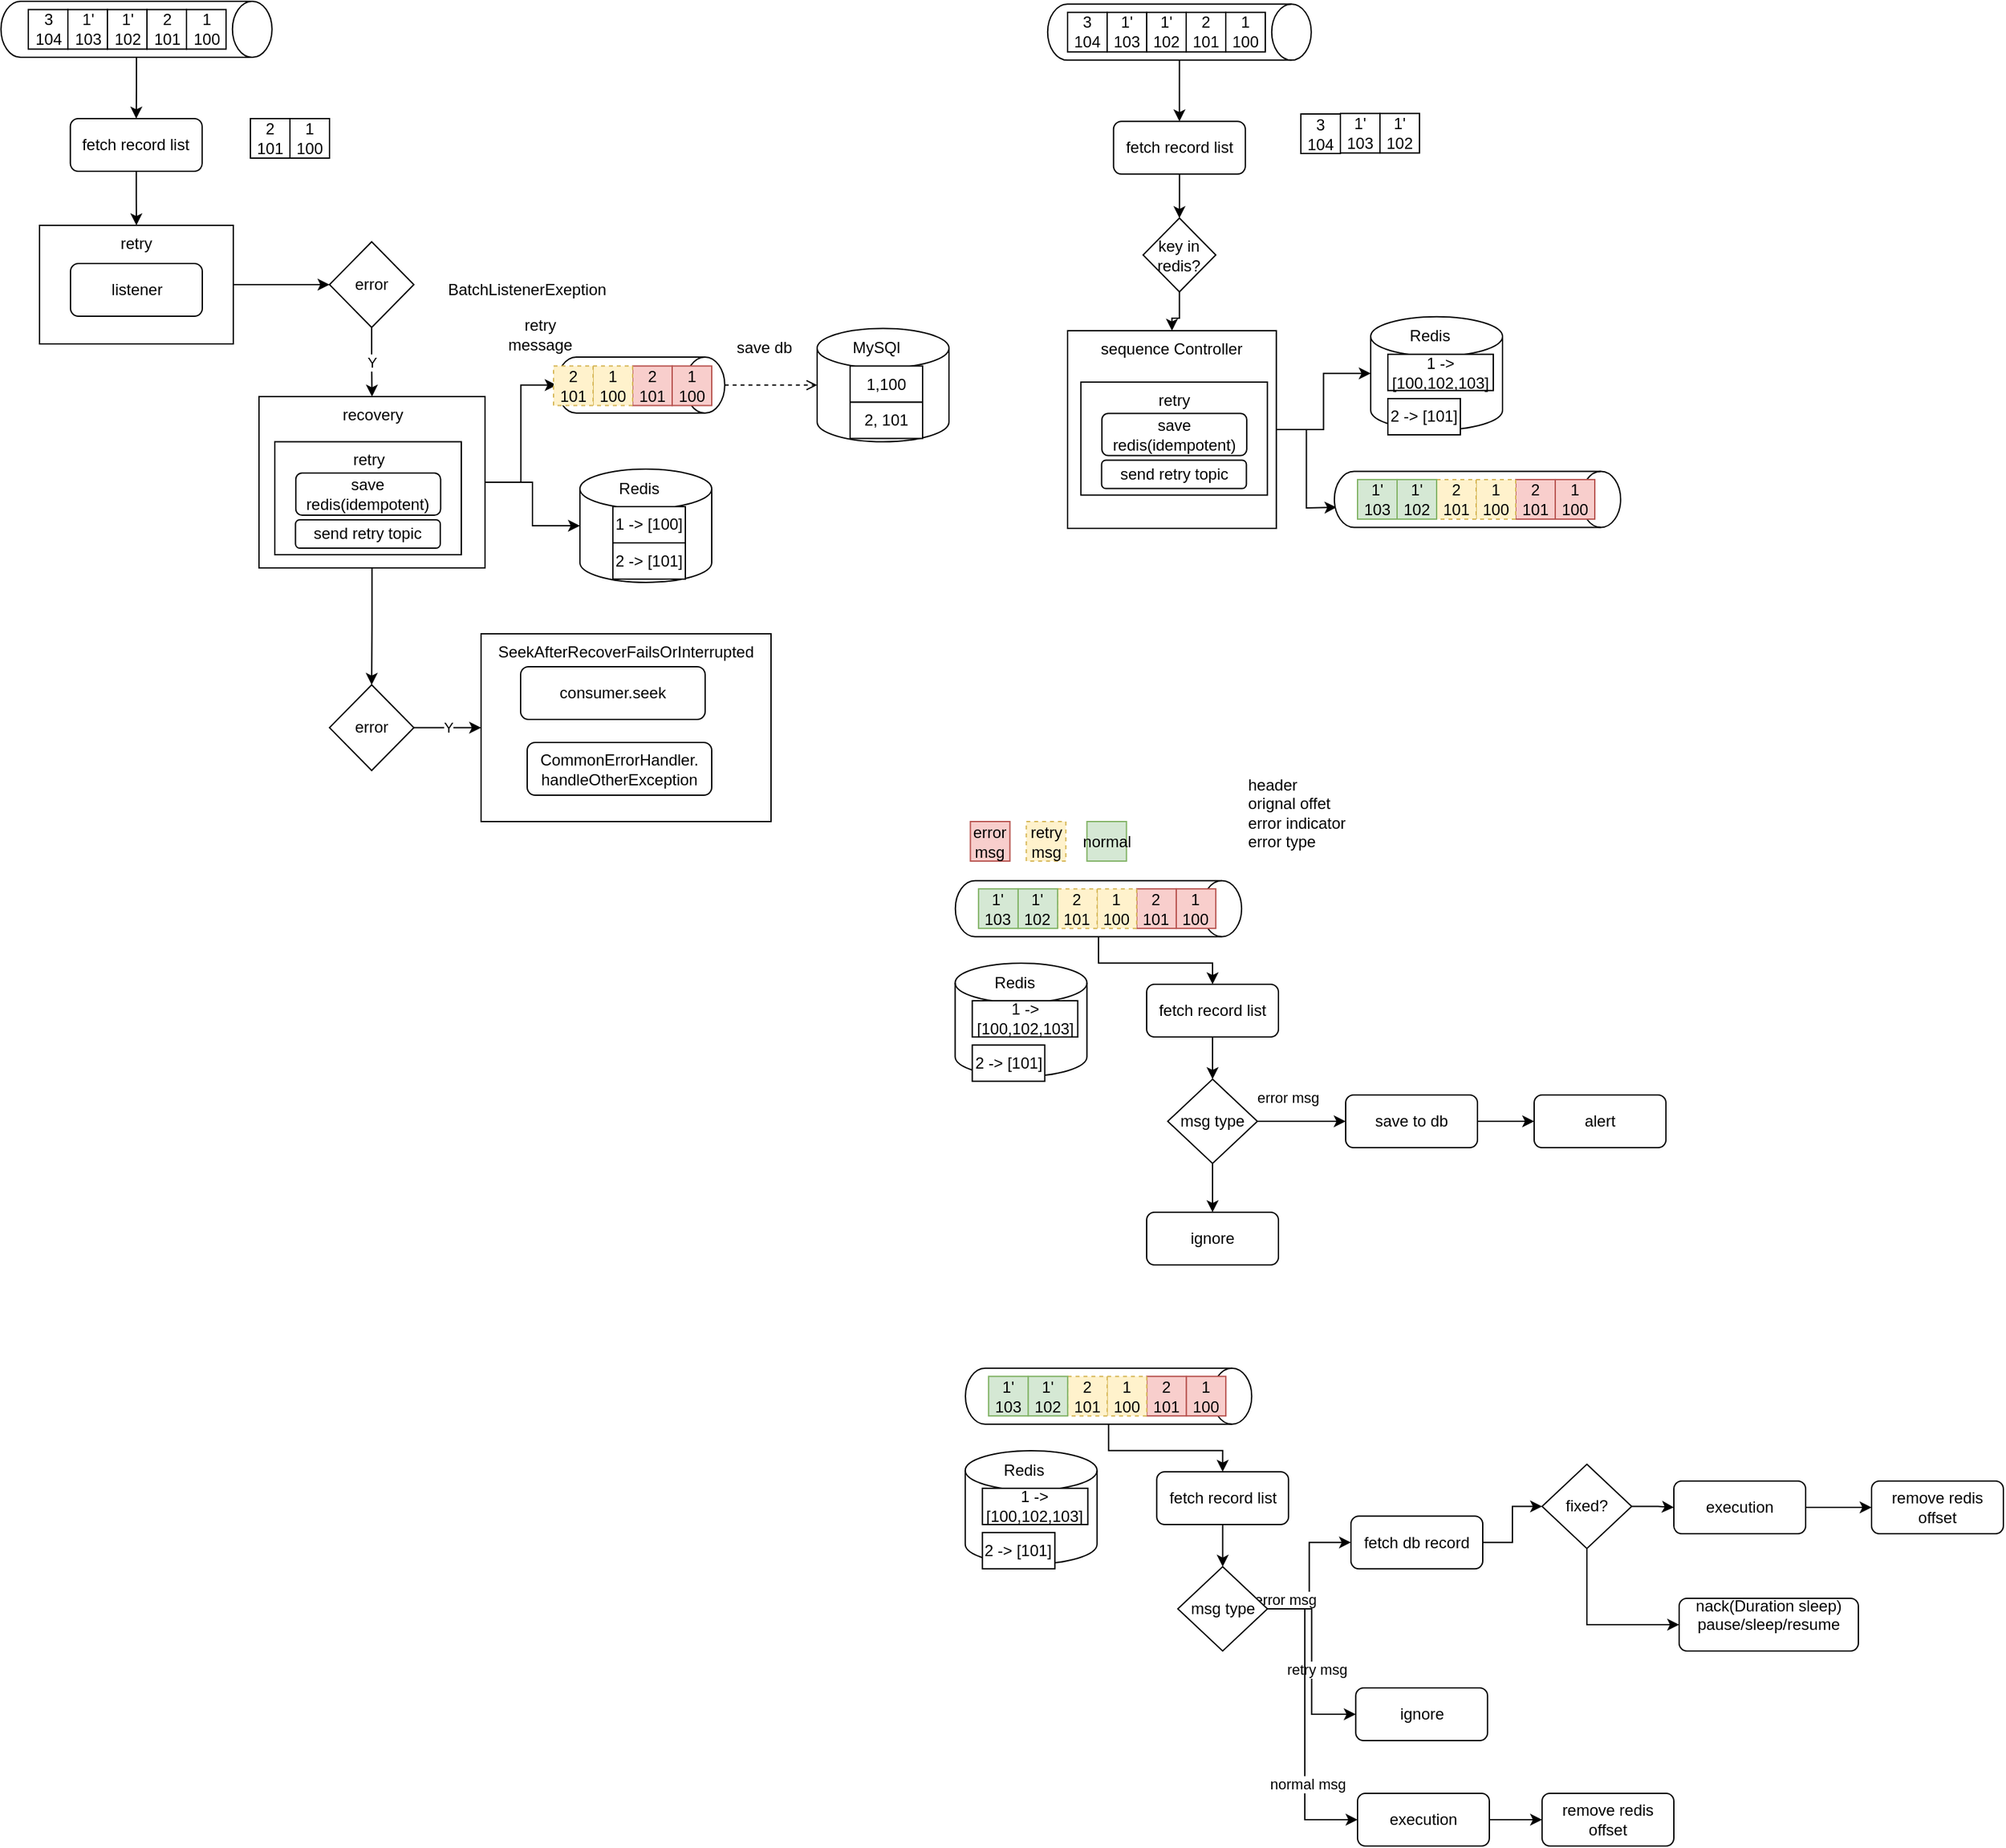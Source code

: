 <mxfile version="26.1.1">
  <diagram name="第 1 页" id="O6liCrvr6T_qjz66huat">
    <mxGraphModel dx="1817" dy="739" grid="1" gridSize="10" guides="1" tooltips="1" connect="1" arrows="1" fold="1" page="1" pageScale="1" pageWidth="827" pageHeight="1169" math="0" shadow="0">
      <root>
        <mxCell id="0" />
        <mxCell id="1" parent="0" />
        <mxCell id="ls6p_8hV20rsziK436bs-142" style="edgeStyle=orthogonalEdgeStyle;rounded=0;orthogonalLoop=1;jettySize=auto;html=1;entryX=0.5;entryY=0;entryDx=0;entryDy=0;" edge="1" parent="1" source="ls6p_8hV20rsziK436bs-121" target="ls6p_8hV20rsziK436bs-141">
          <mxGeometry relative="1" as="geometry" />
        </mxCell>
        <mxCell id="ls6p_8hV20rsziK436bs-121" value="" style="shape=cylinder3;whiteSpace=wrap;html=1;boundedLbl=1;backgroundOutline=1;size=15;rotation=90;" vertex="1" parent="1">
          <mxGeometry x="742.2" y="790" width="42.5" height="217.19" as="geometry" />
        </mxCell>
        <mxCell id="ls6p_8hV20rsziK436bs-19" style="edgeStyle=orthogonalEdgeStyle;rounded=0;orthogonalLoop=1;jettySize=auto;html=1;entryX=0.5;entryY=0;entryDx=0;entryDy=0;" edge="1" parent="1" source="ls6p_8hV20rsziK436bs-1" target="ls6p_8hV20rsziK436bs-18">
          <mxGeometry relative="1" as="geometry" />
        </mxCell>
        <mxCell id="ls6p_8hV20rsziK436bs-1" value="" style="shape=cylinder3;whiteSpace=wrap;html=1;boundedLbl=1;backgroundOutline=1;size=15;rotation=90;" vertex="1" parent="1">
          <mxGeometry x="12.31" y="128.44" width="42.5" height="205.62" as="geometry" />
        </mxCell>
        <mxCell id="ls6p_8hV20rsziK436bs-2" value="1&lt;div&gt;100&lt;/div&gt;" style="rounded=0;whiteSpace=wrap;html=1;" vertex="1" parent="1">
          <mxGeometry x="71.5" y="216.26" width="30" height="30" as="geometry" />
        </mxCell>
        <mxCell id="ls6p_8hV20rsziK436bs-3" value="2&lt;br&gt;&lt;div&gt;101&lt;/div&gt;" style="rounded=0;whiteSpace=wrap;html=1;" vertex="1" parent="1">
          <mxGeometry x="41.5" y="216.26" width="30" height="30" as="geometry" />
        </mxCell>
        <mxCell id="ls6p_8hV20rsziK436bs-4" value="1&#39;&lt;br&gt;&lt;div&gt;102&lt;/div&gt;" style="rounded=0;whiteSpace=wrap;html=1;" vertex="1" parent="1">
          <mxGeometry x="11.5" y="216.26" width="30" height="30" as="geometry" />
        </mxCell>
        <mxCell id="ls6p_8hV20rsziK436bs-5" value="1&#39;&lt;br&gt;&lt;div&gt;103&lt;/div&gt;" style="rounded=0;whiteSpace=wrap;html=1;" vertex="1" parent="1">
          <mxGeometry x="-18.5" y="216.26" width="30" height="30" as="geometry" />
        </mxCell>
        <mxCell id="ls6p_8hV20rsziK436bs-6" value="1&lt;div&gt;100&lt;/div&gt;" style="rounded=0;whiteSpace=wrap;html=1;" vertex="1" parent="1">
          <mxGeometry x="150" y="299" width="30" height="30" as="geometry" />
        </mxCell>
        <mxCell id="ls6p_8hV20rsziK436bs-7" value="2&lt;br&gt;&lt;div&gt;101&lt;/div&gt;" style="rounded=0;whiteSpace=wrap;html=1;" vertex="1" parent="1">
          <mxGeometry x="120" y="299" width="30" height="30" as="geometry" />
        </mxCell>
        <mxCell id="ls6p_8hV20rsziK436bs-25" style="edgeStyle=orthogonalEdgeStyle;rounded=0;orthogonalLoop=1;jettySize=auto;html=1;entryX=0.5;entryY=0;entryDx=0;entryDy=0;" edge="1" parent="1" source="ls6p_8hV20rsziK436bs-18" target="ls6p_8hV20rsziK436bs-22">
          <mxGeometry relative="1" as="geometry" />
        </mxCell>
        <mxCell id="ls6p_8hV20rsziK436bs-18" value="fetch record list" style="rounded=1;whiteSpace=wrap;html=1;" vertex="1" parent="1">
          <mxGeometry x="-16.63" y="299" width="100" height="40" as="geometry" />
        </mxCell>
        <mxCell id="ls6p_8hV20rsziK436bs-29" style="edgeStyle=orthogonalEdgeStyle;rounded=0;orthogonalLoop=1;jettySize=auto;html=1;entryX=0;entryY=0.5;entryDx=0;entryDy=0;" edge="1" parent="1" source="ls6p_8hV20rsziK436bs-22" target="ls6p_8hV20rsziK436bs-28">
          <mxGeometry relative="1" as="geometry" />
        </mxCell>
        <mxCell id="ls6p_8hV20rsziK436bs-22" value="retry" style="rounded=0;whiteSpace=wrap;html=1;verticalAlign=top;" vertex="1" parent="1">
          <mxGeometry x="-40" y="380" width="147" height="90" as="geometry" />
        </mxCell>
        <mxCell id="ls6p_8hV20rsziK436bs-23" value="listener" style="rounded=1;whiteSpace=wrap;html=1;" vertex="1" parent="1">
          <mxGeometry x="-16.5" y="409" width="100" height="40" as="geometry" />
        </mxCell>
        <mxCell id="ls6p_8hV20rsziK436bs-116" style="edgeStyle=orthogonalEdgeStyle;rounded=0;orthogonalLoop=1;jettySize=auto;html=1;entryX=0.5;entryY=0;entryDx=0;entryDy=0;" edge="1" parent="1" source="ls6p_8hV20rsziK436bs-26" target="ls6p_8hV20rsziK436bs-35">
          <mxGeometry relative="1" as="geometry" />
        </mxCell>
        <mxCell id="ls6p_8hV20rsziK436bs-26" value="recovery" style="rounded=0;whiteSpace=wrap;html=1;verticalAlign=top;" vertex="1" parent="1">
          <mxGeometry x="126.5" y="510" width="171.5" height="130" as="geometry" />
        </mxCell>
        <mxCell id="ls6p_8hV20rsziK436bs-31" value="Y" style="edgeStyle=orthogonalEdgeStyle;rounded=0;orthogonalLoop=1;jettySize=auto;html=1;entryX=0.5;entryY=0;entryDx=0;entryDy=0;" edge="1" parent="1" source="ls6p_8hV20rsziK436bs-28" target="ls6p_8hV20rsziK436bs-26">
          <mxGeometry relative="1" as="geometry" />
        </mxCell>
        <mxCell id="ls6p_8hV20rsziK436bs-28" value="error" style="rhombus;whiteSpace=wrap;html=1;" vertex="1" parent="1">
          <mxGeometry x="180" y="392.5" width="64" height="65" as="geometry" />
        </mxCell>
        <mxCell id="ls6p_8hV20rsziK436bs-30" value="BatchListenerExeption" style="text;html=1;align=center;verticalAlign=middle;whiteSpace=wrap;rounded=0;" vertex="1" parent="1">
          <mxGeometry x="300" y="414" width="60" height="30" as="geometry" />
        </mxCell>
        <mxCell id="ls6p_8hV20rsziK436bs-39" value="Y" style="edgeStyle=orthogonalEdgeStyle;rounded=0;orthogonalLoop=1;jettySize=auto;html=1;entryX=0;entryY=0.5;entryDx=0;entryDy=0;" edge="1" parent="1" source="ls6p_8hV20rsziK436bs-35" target="ls6p_8hV20rsziK436bs-37">
          <mxGeometry relative="1" as="geometry" />
        </mxCell>
        <mxCell id="ls6p_8hV20rsziK436bs-35" value="error" style="rhombus;whiteSpace=wrap;html=1;" vertex="1" parent="1">
          <mxGeometry x="180" y="728.75" width="64" height="65" as="geometry" />
        </mxCell>
        <mxCell id="ls6p_8hV20rsziK436bs-37" value="SeekAfterRecoverFailsOrInterrupted" style="rounded=0;whiteSpace=wrap;html=1;verticalAlign=top;" vertex="1" parent="1">
          <mxGeometry x="295" y="690" width="220" height="142.5" as="geometry" />
        </mxCell>
        <mxCell id="ls6p_8hV20rsziK436bs-38" value="CommonErrorHandler.&lt;div&gt;handleOtherException&lt;/div&gt;" style="rounded=1;whiteSpace=wrap;html=1;" vertex="1" parent="1">
          <mxGeometry x="330" y="772.5" width="140" height="40" as="geometry" />
        </mxCell>
        <mxCell id="ls6p_8hV20rsziK436bs-40" value="consumer.seek" style="rounded=1;whiteSpace=wrap;html=1;" vertex="1" parent="1">
          <mxGeometry x="325" y="715" width="140" height="40" as="geometry" />
        </mxCell>
        <mxCell id="ls6p_8hV20rsziK436bs-48" value="" style="shape=cylinder3;whiteSpace=wrap;html=1;boundedLbl=1;backgroundOutline=1;size=15;" vertex="1" parent="1">
          <mxGeometry x="370" y="565" width="100" height="86" as="geometry" />
        </mxCell>
        <mxCell id="ls6p_8hV20rsziK436bs-51" value="Redis" style="text;html=1;align=center;verticalAlign=middle;whiteSpace=wrap;rounded=0;" vertex="1" parent="1">
          <mxGeometry x="380" y="565" width="70" height="30" as="geometry" />
        </mxCell>
        <mxCell id="ls6p_8hV20rsziK436bs-52" value="1 -&amp;gt; [100]" style="rounded=0;whiteSpace=wrap;html=1;" vertex="1" parent="1">
          <mxGeometry x="395" y="593.5" width="55" height="27.5" as="geometry" />
        </mxCell>
        <mxCell id="ls6p_8hV20rsziK436bs-54" style="edgeStyle=orthogonalEdgeStyle;rounded=0;orthogonalLoop=1;jettySize=auto;html=1;entryX=0;entryY=0.5;entryDx=0;entryDy=0;entryPerimeter=0;exitX=1;exitY=0.5;exitDx=0;exitDy=0;" edge="1" parent="1" source="ls6p_8hV20rsziK436bs-26" target="ls6p_8hV20rsziK436bs-48">
          <mxGeometry relative="1" as="geometry" />
        </mxCell>
        <mxCell id="ls6p_8hV20rsziK436bs-55" value="2 -&amp;gt; [101]" style="rounded=0;whiteSpace=wrap;html=1;" vertex="1" parent="1">
          <mxGeometry x="395" y="621" width="55" height="27.5" as="geometry" />
        </mxCell>
        <mxCell id="ls6p_8hV20rsziK436bs-59" style="edgeStyle=orthogonalEdgeStyle;rounded=0;orthogonalLoop=1;jettySize=auto;html=1;entryX=0.5;entryY=0;entryDx=0;entryDy=0;" edge="1" parent="1" source="ls6p_8hV20rsziK436bs-60" target="ls6p_8hV20rsziK436bs-67">
          <mxGeometry relative="1" as="geometry" />
        </mxCell>
        <mxCell id="ls6p_8hV20rsziK436bs-60" value="" style="shape=cylinder3;whiteSpace=wrap;html=1;boundedLbl=1;backgroundOutline=1;size=15;rotation=90;" vertex="1" parent="1">
          <mxGeometry x="803.63" y="133.38" width="42.5" height="200" as="geometry" />
        </mxCell>
        <mxCell id="ls6p_8hV20rsziK436bs-61" value="1&lt;div&gt;100&lt;/div&gt;" style="rounded=0;whiteSpace=wrap;html=1;" vertex="1" parent="1">
          <mxGeometry x="860" y="218.38" width="30" height="30" as="geometry" />
        </mxCell>
        <mxCell id="ls6p_8hV20rsziK436bs-62" value="2&lt;br&gt;&lt;div&gt;101&lt;/div&gt;" style="rounded=0;whiteSpace=wrap;html=1;" vertex="1" parent="1">
          <mxGeometry x="830" y="218.38" width="30" height="30" as="geometry" />
        </mxCell>
        <mxCell id="ls6p_8hV20rsziK436bs-63" value="1&#39;&lt;br&gt;&lt;div&gt;102&lt;/div&gt;" style="rounded=0;whiteSpace=wrap;html=1;" vertex="1" parent="1">
          <mxGeometry x="800" y="218.38" width="30" height="30" as="geometry" />
        </mxCell>
        <mxCell id="ls6p_8hV20rsziK436bs-64" value="1&#39;&lt;br&gt;&lt;div&gt;103&lt;/div&gt;" style="rounded=0;whiteSpace=wrap;html=1;" vertex="1" parent="1">
          <mxGeometry x="770" y="218.38" width="30" height="30" as="geometry" />
        </mxCell>
        <mxCell id="ls6p_8hV20rsziK436bs-65" value="1&#39;&lt;div&gt;102&lt;/div&gt;" style="rounded=0;whiteSpace=wrap;html=1;" vertex="1" parent="1">
          <mxGeometry x="977" y="295.12" width="30" height="30" as="geometry" />
        </mxCell>
        <mxCell id="ls6p_8hV20rsziK436bs-66" value="1&#39;&lt;br&gt;&lt;div&gt;103&lt;/div&gt;" style="rounded=0;whiteSpace=wrap;html=1;" vertex="1" parent="1">
          <mxGeometry x="947" y="295.12" width="30" height="30" as="geometry" />
        </mxCell>
        <mxCell id="ls6p_8hV20rsziK436bs-93" value="" style="edgeStyle=orthogonalEdgeStyle;rounded=0;orthogonalLoop=1;jettySize=auto;html=1;" edge="1" parent="1" source="ls6p_8hV20rsziK436bs-67" target="ls6p_8hV20rsziK436bs-92">
          <mxGeometry relative="1" as="geometry" />
        </mxCell>
        <mxCell id="ls6p_8hV20rsziK436bs-67" value="fetch record list" style="rounded=1;whiteSpace=wrap;html=1;" vertex="1" parent="1">
          <mxGeometry x="774.87" y="301.12" width="100" height="40" as="geometry" />
        </mxCell>
        <mxCell id="ls6p_8hV20rsziK436bs-68" value="3&lt;br&gt;&lt;div&gt;104&lt;/div&gt;" style="rounded=0;whiteSpace=wrap;html=1;" vertex="1" parent="1">
          <mxGeometry x="-48.5" y="216.26" width="30" height="30" as="geometry" />
        </mxCell>
        <mxCell id="ls6p_8hV20rsziK436bs-69" value="3&lt;br&gt;&lt;div&gt;104&lt;/div&gt;" style="rounded=0;whiteSpace=wrap;html=1;" vertex="1" parent="1">
          <mxGeometry x="740" y="218.38" width="30" height="30" as="geometry" />
        </mxCell>
        <mxCell id="ls6p_8hV20rsziK436bs-70" value="3&lt;br&gt;&lt;div&gt;104&lt;/div&gt;" style="rounded=0;whiteSpace=wrap;html=1;" vertex="1" parent="1">
          <mxGeometry x="917" y="295.5" width="30" height="30" as="geometry" />
        </mxCell>
        <mxCell id="ls6p_8hV20rsziK436bs-71" value="" style="shape=cylinder3;whiteSpace=wrap;html=1;boundedLbl=1;backgroundOutline=1;size=15;" vertex="1" parent="1">
          <mxGeometry x="970" y="449.38" width="100" height="86" as="geometry" />
        </mxCell>
        <mxCell id="ls6p_8hV20rsziK436bs-72" value="Redis" style="text;html=1;align=center;verticalAlign=middle;whiteSpace=wrap;rounded=0;" vertex="1" parent="1">
          <mxGeometry x="980" y="449.38" width="70" height="30" as="geometry" />
        </mxCell>
        <mxCell id="ls6p_8hV20rsziK436bs-73" value="1 -&amp;gt; [100,102,103]" style="rounded=0;whiteSpace=wrap;html=1;" vertex="1" parent="1">
          <mxGeometry x="983" y="477.88" width="80" height="27.5" as="geometry" />
        </mxCell>
        <mxCell id="ls6p_8hV20rsziK436bs-74" value="2 -&amp;gt; [101]" style="rounded=0;whiteSpace=wrap;html=1;" vertex="1" parent="1">
          <mxGeometry x="983" y="511.5" width="55" height="27.5" as="geometry" />
        </mxCell>
        <mxCell id="ls6p_8hV20rsziK436bs-108" style="edgeStyle=orthogonalEdgeStyle;rounded=0;orthogonalLoop=1;jettySize=auto;html=1;" edge="1" parent="1" source="ls6p_8hV20rsziK436bs-75">
          <mxGeometry relative="1" as="geometry">
            <mxPoint x="944" y="594" as="targetPoint" />
          </mxGeometry>
        </mxCell>
        <mxCell id="ls6p_8hV20rsziK436bs-75" value="sequence Controller" style="rounded=0;whiteSpace=wrap;html=1;verticalAlign=top;" vertex="1" parent="1">
          <mxGeometry x="740" y="460" width="158.38" height="150" as="geometry" />
        </mxCell>
        <mxCell id="ls6p_8hV20rsziK436bs-77" value="" style="shape=cylinder3;whiteSpace=wrap;html=1;boundedLbl=1;backgroundOutline=1;size=15;rotation=90;" vertex="1" parent="1">
          <mxGeometry x="394.87" y="437.5" width="42.5" height="127.5" as="geometry" />
        </mxCell>
        <mxCell id="ls6p_8hV20rsziK436bs-78" value="1&lt;div&gt;100&lt;/div&gt;" style="rounded=0;whiteSpace=wrap;html=1;fillColor=#f8cecc;strokeColor=#b85450;" vertex="1" parent="1">
          <mxGeometry x="822.43" y="883.59" width="30" height="30" as="geometry" />
        </mxCell>
        <mxCell id="ls6p_8hV20rsziK436bs-79" value="2&lt;br&gt;&lt;div&gt;101&lt;/div&gt;" style="rounded=0;whiteSpace=wrap;html=1;fillColor=#f8cecc;strokeColor=#b85450;" vertex="1" parent="1">
          <mxGeometry x="792.43" y="883.59" width="30" height="30" as="geometry" />
        </mxCell>
        <mxCell id="ls6p_8hV20rsziK436bs-84" style="edgeStyle=orthogonalEdgeStyle;rounded=0;orthogonalLoop=1;jettySize=auto;html=1;entryX=0.5;entryY=1;entryDx=0;entryDy=0;entryPerimeter=0;" edge="1" parent="1" source="ls6p_8hV20rsziK436bs-26" target="ls6p_8hV20rsziK436bs-77">
          <mxGeometry relative="1" as="geometry" />
        </mxCell>
        <mxCell id="ls6p_8hV20rsziK436bs-85" value="" style="shape=cylinder3;whiteSpace=wrap;html=1;boundedLbl=1;backgroundOutline=1;size=15;" vertex="1" parent="1">
          <mxGeometry x="550" y="458.26" width="100" height="86" as="geometry" />
        </mxCell>
        <mxCell id="ls6p_8hV20rsziK436bs-86" value="MySQl" style="text;html=1;align=center;verticalAlign=middle;whiteSpace=wrap;rounded=0;" vertex="1" parent="1">
          <mxGeometry x="560" y="458.26" width="70" height="30" as="geometry" />
        </mxCell>
        <mxCell id="ls6p_8hV20rsziK436bs-87" value="1,100" style="rounded=0;whiteSpace=wrap;html=1;" vertex="1" parent="1">
          <mxGeometry x="575" y="486.76" width="55" height="27.5" as="geometry" />
        </mxCell>
        <mxCell id="ls6p_8hV20rsziK436bs-88" value="2, 101" style="rounded=0;whiteSpace=wrap;html=1;" vertex="1" parent="1">
          <mxGeometry x="575" y="514.26" width="55" height="27.5" as="geometry" />
        </mxCell>
        <mxCell id="ls6p_8hV20rsziK436bs-89" style="edgeStyle=orthogonalEdgeStyle;rounded=0;orthogonalLoop=1;jettySize=auto;html=1;entryX=0;entryY=0.5;entryDx=0;entryDy=0;entryPerimeter=0;dashed=1;endArrow=open;endFill=0;" edge="1" parent="1" source="ls6p_8hV20rsziK436bs-77" target="ls6p_8hV20rsziK436bs-85">
          <mxGeometry relative="1" as="geometry" />
        </mxCell>
        <mxCell id="ls6p_8hV20rsziK436bs-90" value="save db" style="text;html=1;align=center;verticalAlign=middle;whiteSpace=wrap;rounded=0;" vertex="1" parent="1">
          <mxGeometry x="480" y="458" width="60" height="30" as="geometry" />
        </mxCell>
        <mxCell id="ls6p_8hV20rsziK436bs-94" value="" style="edgeStyle=orthogonalEdgeStyle;rounded=0;orthogonalLoop=1;jettySize=auto;html=1;" edge="1" parent="1" source="ls6p_8hV20rsziK436bs-92" target="ls6p_8hV20rsziK436bs-75">
          <mxGeometry relative="1" as="geometry" />
        </mxCell>
        <mxCell id="ls6p_8hV20rsziK436bs-92" value="key in redis?" style="rhombus;whiteSpace=wrap;html=1;" vertex="1" parent="1">
          <mxGeometry x="797.3" y="374.5" width="55.13" height="56" as="geometry" />
        </mxCell>
        <mxCell id="ls6p_8hV20rsziK436bs-98" style="edgeStyle=orthogonalEdgeStyle;rounded=0;orthogonalLoop=1;jettySize=auto;html=1;entryX=0;entryY=0.5;entryDx=0;entryDy=0;entryPerimeter=0;" edge="1" parent="1" source="ls6p_8hV20rsziK436bs-75" target="ls6p_8hV20rsziK436bs-71">
          <mxGeometry relative="1" as="geometry" />
        </mxCell>
        <mxCell id="ls6p_8hV20rsziK436bs-109" value="retry" style="rounded=0;whiteSpace=wrap;html=1;verticalAlign=top;" vertex="1" parent="1">
          <mxGeometry x="138.5" y="544.26" width="141.5" height="85.74" as="geometry" />
        </mxCell>
        <mxCell id="ls6p_8hV20rsziK436bs-27" value="send retry topic" style="rounded=1;whiteSpace=wrap;html=1;" vertex="1" parent="1">
          <mxGeometry x="154.19" y="603.5" width="109.87" height="21.5" as="geometry" />
        </mxCell>
        <mxCell id="ls6p_8hV20rsziK436bs-42" value="save redis(idempotent)" style="rounded=1;whiteSpace=wrap;html=1;" vertex="1" parent="1">
          <mxGeometry x="154.44" y="568" width="109.87" height="32" as="geometry" />
        </mxCell>
        <mxCell id="ls6p_8hV20rsziK436bs-110" value="1&lt;div&gt;100&lt;/div&gt;" style="rounded=0;whiteSpace=wrap;html=1;dashed=1;fillColor=#fff2cc;strokeColor=#d6b656;" vertex="1" parent="1">
          <mxGeometry x="762.43" y="883.59" width="30" height="30" as="geometry" />
        </mxCell>
        <mxCell id="ls6p_8hV20rsziK436bs-111" value="2&lt;br&gt;&lt;div&gt;101&lt;/div&gt;" style="rounded=0;whiteSpace=wrap;html=1;dashed=1;fillColor=#fff2cc;strokeColor=#d6b656;" vertex="1" parent="1">
          <mxGeometry x="732.43" y="883.59" width="30" height="30" as="geometry" />
        </mxCell>
        <mxCell id="ls6p_8hV20rsziK436bs-112" value="retry message" style="text;html=1;align=center;verticalAlign=middle;whiteSpace=wrap;rounded=0;" vertex="1" parent="1">
          <mxGeometry x="310" y="447.88" width="60" height="30" as="geometry" />
        </mxCell>
        <mxCell id="ls6p_8hV20rsziK436bs-113" value="retry" style="rounded=0;whiteSpace=wrap;html=1;verticalAlign=top;" vertex="1" parent="1">
          <mxGeometry x="750.12" y="499" width="141.5" height="85.74" as="geometry" />
        </mxCell>
        <mxCell id="ls6p_8hV20rsziK436bs-114" value="send retry topic" style="rounded=1;whiteSpace=wrap;html=1;" vertex="1" parent="1">
          <mxGeometry x="765.81" y="558.24" width="109.87" height="21.5" as="geometry" />
        </mxCell>
        <mxCell id="ls6p_8hV20rsziK436bs-115" value="save redis(idempotent)" style="rounded=1;whiteSpace=wrap;html=1;" vertex="1" parent="1">
          <mxGeometry x="766.06" y="522.74" width="109.87" height="32" as="geometry" />
        </mxCell>
        <mxCell id="ls6p_8hV20rsziK436bs-117" value="" style="shape=cylinder3;whiteSpace=wrap;html=1;boundedLbl=1;backgroundOutline=1;size=15;" vertex="1" parent="1">
          <mxGeometry x="654.7" y="940" width="100" height="86" as="geometry" />
        </mxCell>
        <mxCell id="ls6p_8hV20rsziK436bs-118" value="Redis" style="text;html=1;align=center;verticalAlign=middle;whiteSpace=wrap;rounded=0;" vertex="1" parent="1">
          <mxGeometry x="664.7" y="940" width="70" height="30" as="geometry" />
        </mxCell>
        <mxCell id="ls6p_8hV20rsziK436bs-119" value="1 -&amp;gt; [100,102,103]" style="rounded=0;whiteSpace=wrap;html=1;" vertex="1" parent="1">
          <mxGeometry x="667.7" y="968.5" width="80" height="27.5" as="geometry" />
        </mxCell>
        <mxCell id="ls6p_8hV20rsziK436bs-120" value="2 -&amp;gt; [101]" style="rounded=0;whiteSpace=wrap;html=1;" vertex="1" parent="1">
          <mxGeometry x="667.7" y="1002.12" width="55" height="27.5" as="geometry" />
        </mxCell>
        <mxCell id="ls6p_8hV20rsziK436bs-122" value="1&#39;&lt;div&gt;102&lt;/div&gt;" style="rounded=0;whiteSpace=wrap;html=1;fillColor=#d5e8d4;strokeColor=#82b366;" vertex="1" parent="1">
          <mxGeometry x="702.43" y="883.59" width="30" height="30" as="geometry" />
        </mxCell>
        <mxCell id="ls6p_8hV20rsziK436bs-123" value="1&#39;&lt;br&gt;&lt;div&gt;103&lt;/div&gt;" style="rounded=0;whiteSpace=wrap;html=1;fillColor=#d5e8d4;strokeColor=#82b366;" vertex="1" parent="1">
          <mxGeometry x="672.43" y="883.59" width="30" height="30" as="geometry" />
        </mxCell>
        <mxCell id="ls6p_8hV20rsziK436bs-126" value="error&lt;div&gt;msg&lt;/div&gt;" style="rounded=0;whiteSpace=wrap;html=1;fillColor=#f8cecc;strokeColor=#b85450;" vertex="1" parent="1">
          <mxGeometry x="666.25" y="832.5" width="30" height="30" as="geometry" />
        </mxCell>
        <mxCell id="ls6p_8hV20rsziK436bs-127" value="retry&lt;div&gt;msg&lt;/div&gt;" style="rounded=0;whiteSpace=wrap;html=1;dashed=1;fillColor=#fff2cc;strokeColor=#d6b656;" vertex="1" parent="1">
          <mxGeometry x="708.68" y="832.5" width="30" height="30" as="geometry" />
        </mxCell>
        <mxCell id="ls6p_8hV20rsziK436bs-128" value="normal" style="rounded=0;whiteSpace=wrap;html=1;fillColor=#d5e8d4;strokeColor=#82b366;" vertex="1" parent="1">
          <mxGeometry x="754.7" y="832.5" width="30" height="30" as="geometry" />
        </mxCell>
        <mxCell id="ls6p_8hV20rsziK436bs-129" value="1&lt;div&gt;100&lt;/div&gt;" style="rounded=0;whiteSpace=wrap;html=1;fillColor=#f8cecc;strokeColor=#b85450;" vertex="1" parent="1">
          <mxGeometry x="440" y="486.76" width="30" height="30" as="geometry" />
        </mxCell>
        <mxCell id="ls6p_8hV20rsziK436bs-130" value="2&lt;br&gt;&lt;div&gt;101&lt;/div&gt;" style="rounded=0;whiteSpace=wrap;html=1;fillColor=#f8cecc;strokeColor=#b85450;" vertex="1" parent="1">
          <mxGeometry x="410" y="486.76" width="30" height="30" as="geometry" />
        </mxCell>
        <mxCell id="ls6p_8hV20rsziK436bs-131" value="1&lt;div&gt;100&lt;/div&gt;" style="rounded=0;whiteSpace=wrap;html=1;dashed=1;fillColor=#fff2cc;strokeColor=#d6b656;" vertex="1" parent="1">
          <mxGeometry x="380" y="486.76" width="30" height="30" as="geometry" />
        </mxCell>
        <mxCell id="ls6p_8hV20rsziK436bs-132" value="2&lt;br&gt;&lt;div&gt;101&lt;/div&gt;" style="rounded=0;whiteSpace=wrap;html=1;dashed=1;fillColor=#fff2cc;strokeColor=#d6b656;" vertex="1" parent="1">
          <mxGeometry x="350" y="486.76" width="30" height="30" as="geometry" />
        </mxCell>
        <mxCell id="ls6p_8hV20rsziK436bs-133" value="" style="shape=cylinder3;whiteSpace=wrap;html=1;boundedLbl=1;backgroundOutline=1;size=15;rotation=90;" vertex="1" parent="1">
          <mxGeometry x="1029.77" y="479.38" width="42.5" height="217.19" as="geometry" />
        </mxCell>
        <mxCell id="ls6p_8hV20rsziK436bs-134" value="1&lt;div&gt;100&lt;/div&gt;" style="rounded=0;whiteSpace=wrap;html=1;fillColor=#f8cecc;strokeColor=#b85450;" vertex="1" parent="1">
          <mxGeometry x="1110" y="572.97" width="30" height="30" as="geometry" />
        </mxCell>
        <mxCell id="ls6p_8hV20rsziK436bs-135" value="2&lt;br&gt;&lt;div&gt;101&lt;/div&gt;" style="rounded=0;whiteSpace=wrap;html=1;fillColor=#f8cecc;strokeColor=#b85450;" vertex="1" parent="1">
          <mxGeometry x="1080" y="572.97" width="30" height="30" as="geometry" />
        </mxCell>
        <mxCell id="ls6p_8hV20rsziK436bs-136" value="1&lt;div&gt;100&lt;/div&gt;" style="rounded=0;whiteSpace=wrap;html=1;dashed=1;fillColor=#fff2cc;strokeColor=#d6b656;" vertex="1" parent="1">
          <mxGeometry x="1050" y="572.97" width="30" height="30" as="geometry" />
        </mxCell>
        <mxCell id="ls6p_8hV20rsziK436bs-137" value="2&lt;br&gt;&lt;div&gt;101&lt;/div&gt;" style="rounded=0;whiteSpace=wrap;html=1;dashed=1;fillColor=#fff2cc;strokeColor=#d6b656;" vertex="1" parent="1">
          <mxGeometry x="1020" y="572.97" width="30" height="30" as="geometry" />
        </mxCell>
        <mxCell id="ls6p_8hV20rsziK436bs-138" value="1&#39;&lt;div&gt;102&lt;/div&gt;" style="rounded=0;whiteSpace=wrap;html=1;fillColor=#d5e8d4;strokeColor=#82b366;" vertex="1" parent="1">
          <mxGeometry x="990" y="572.97" width="30" height="30" as="geometry" />
        </mxCell>
        <mxCell id="ls6p_8hV20rsziK436bs-139" value="1&#39;&lt;br&gt;&lt;div&gt;103&lt;/div&gt;" style="rounded=0;whiteSpace=wrap;html=1;fillColor=#d5e8d4;strokeColor=#82b366;" vertex="1" parent="1">
          <mxGeometry x="960" y="572.97" width="30" height="30" as="geometry" />
        </mxCell>
        <mxCell id="ls6p_8hV20rsziK436bs-140" value="header&lt;div&gt;orignal offet&lt;/div&gt;&lt;div&gt;error indicator&lt;/div&gt;&lt;div&gt;error type&lt;/div&gt;" style="text;html=1;align=left;verticalAlign=middle;whiteSpace=wrap;rounded=0;" vertex="1" parent="1">
          <mxGeometry x="874.87" y="812.5" width="138" height="27.5" as="geometry" />
        </mxCell>
        <mxCell id="ls6p_8hV20rsziK436bs-149" value="" style="edgeStyle=orthogonalEdgeStyle;rounded=0;orthogonalLoop=1;jettySize=auto;html=1;" edge="1" parent="1" source="ls6p_8hV20rsziK436bs-141" target="ls6p_8hV20rsziK436bs-143">
          <mxGeometry relative="1" as="geometry" />
        </mxCell>
        <mxCell id="ls6p_8hV20rsziK436bs-141" value="fetch record list" style="rounded=1;whiteSpace=wrap;html=1;" vertex="1" parent="1">
          <mxGeometry x="800" y="956" width="100" height="40" as="geometry" />
        </mxCell>
        <mxCell id="ls6p_8hV20rsziK436bs-146" value="error msg" style="edgeStyle=orthogonalEdgeStyle;rounded=0;orthogonalLoop=1;jettySize=auto;html=1;" edge="1" parent="1" source="ls6p_8hV20rsziK436bs-143" target="ls6p_8hV20rsziK436bs-145">
          <mxGeometry x="-0.31" y="18" relative="1" as="geometry">
            <mxPoint as="offset" />
          </mxGeometry>
        </mxCell>
        <mxCell id="ls6p_8hV20rsziK436bs-151" value="" style="edgeStyle=orthogonalEdgeStyle;rounded=0;orthogonalLoop=1;jettySize=auto;html=1;" edge="1" parent="1" source="ls6p_8hV20rsziK436bs-143" target="ls6p_8hV20rsziK436bs-150">
          <mxGeometry relative="1" as="geometry" />
        </mxCell>
        <mxCell id="ls6p_8hV20rsziK436bs-143" value="msg type" style="rhombus;whiteSpace=wrap;html=1;" vertex="1" parent="1">
          <mxGeometry x="816" y="1028" width="68" height="64" as="geometry" />
        </mxCell>
        <mxCell id="ls6p_8hV20rsziK436bs-148" style="edgeStyle=orthogonalEdgeStyle;rounded=0;orthogonalLoop=1;jettySize=auto;html=1;entryX=0;entryY=0.5;entryDx=0;entryDy=0;" edge="1" parent="1" source="ls6p_8hV20rsziK436bs-145" target="ls6p_8hV20rsziK436bs-147">
          <mxGeometry relative="1" as="geometry" />
        </mxCell>
        <mxCell id="ls6p_8hV20rsziK436bs-145" value="save to db" style="rounded=1;whiteSpace=wrap;html=1;" vertex="1" parent="1">
          <mxGeometry x="951" y="1040" width="100" height="40" as="geometry" />
        </mxCell>
        <mxCell id="ls6p_8hV20rsziK436bs-147" value="alert" style="rounded=1;whiteSpace=wrap;html=1;" vertex="1" parent="1">
          <mxGeometry x="1094" y="1040" width="100" height="40" as="geometry" />
        </mxCell>
        <mxCell id="ls6p_8hV20rsziK436bs-150" value="ignore" style="rounded=1;whiteSpace=wrap;html=1;" vertex="1" parent="1">
          <mxGeometry x="800" y="1129" width="100" height="40" as="geometry" />
        </mxCell>
        <mxCell id="ls6p_8hV20rsziK436bs-152" style="edgeStyle=orthogonalEdgeStyle;rounded=0;orthogonalLoop=1;jettySize=auto;html=1;entryX=0.5;entryY=0;entryDx=0;entryDy=0;" edge="1" parent="1" source="ls6p_8hV20rsziK436bs-153" target="ls6p_8hV20rsziK436bs-165">
          <mxGeometry relative="1" as="geometry" />
        </mxCell>
        <mxCell id="ls6p_8hV20rsziK436bs-153" value="" style="shape=cylinder3;whiteSpace=wrap;html=1;boundedLbl=1;backgroundOutline=1;size=15;rotation=90;" vertex="1" parent="1">
          <mxGeometry x="749.85" y="1160" width="42.5" height="217.19" as="geometry" />
        </mxCell>
        <mxCell id="ls6p_8hV20rsziK436bs-154" value="1&lt;div&gt;100&lt;/div&gt;" style="rounded=0;whiteSpace=wrap;html=1;fillColor=#f8cecc;strokeColor=#b85450;" vertex="1" parent="1">
          <mxGeometry x="830.08" y="1253.59" width="30" height="30" as="geometry" />
        </mxCell>
        <mxCell id="ls6p_8hV20rsziK436bs-155" value="2&lt;br&gt;&lt;div&gt;101&lt;/div&gt;" style="rounded=0;whiteSpace=wrap;html=1;fillColor=#f8cecc;strokeColor=#b85450;" vertex="1" parent="1">
          <mxGeometry x="800.08" y="1253.59" width="30" height="30" as="geometry" />
        </mxCell>
        <mxCell id="ls6p_8hV20rsziK436bs-156" value="1&lt;div&gt;100&lt;/div&gt;" style="rounded=0;whiteSpace=wrap;html=1;dashed=1;fillColor=#fff2cc;strokeColor=#d6b656;" vertex="1" parent="1">
          <mxGeometry x="770.08" y="1253.59" width="30" height="30" as="geometry" />
        </mxCell>
        <mxCell id="ls6p_8hV20rsziK436bs-157" value="2&lt;br&gt;&lt;div&gt;101&lt;/div&gt;" style="rounded=0;whiteSpace=wrap;html=1;dashed=1;fillColor=#fff2cc;strokeColor=#d6b656;" vertex="1" parent="1">
          <mxGeometry x="740.08" y="1253.59" width="30" height="30" as="geometry" />
        </mxCell>
        <mxCell id="ls6p_8hV20rsziK436bs-158" value="" style="shape=cylinder3;whiteSpace=wrap;html=1;boundedLbl=1;backgroundOutline=1;size=15;" vertex="1" parent="1">
          <mxGeometry x="662.35" y="1310" width="100" height="86" as="geometry" />
        </mxCell>
        <mxCell id="ls6p_8hV20rsziK436bs-159" value="Redis" style="text;html=1;align=center;verticalAlign=middle;whiteSpace=wrap;rounded=0;" vertex="1" parent="1">
          <mxGeometry x="672.35" y="1310" width="70" height="30" as="geometry" />
        </mxCell>
        <mxCell id="ls6p_8hV20rsziK436bs-160" value="1 -&amp;gt; [100,102,103]" style="rounded=0;whiteSpace=wrap;html=1;" vertex="1" parent="1">
          <mxGeometry x="675.35" y="1338.5" width="80" height="27.5" as="geometry" />
        </mxCell>
        <mxCell id="ls6p_8hV20rsziK436bs-161" value="2 -&amp;gt; [101]" style="rounded=0;whiteSpace=wrap;html=1;" vertex="1" parent="1">
          <mxGeometry x="675.35" y="1372.12" width="55" height="27.5" as="geometry" />
        </mxCell>
        <mxCell id="ls6p_8hV20rsziK436bs-162" value="1&#39;&lt;div&gt;102&lt;/div&gt;" style="rounded=0;whiteSpace=wrap;html=1;fillColor=#d5e8d4;strokeColor=#82b366;" vertex="1" parent="1">
          <mxGeometry x="710.08" y="1253.59" width="30" height="30" as="geometry" />
        </mxCell>
        <mxCell id="ls6p_8hV20rsziK436bs-163" value="1&#39;&lt;br&gt;&lt;div&gt;103&lt;/div&gt;" style="rounded=0;whiteSpace=wrap;html=1;fillColor=#d5e8d4;strokeColor=#82b366;" vertex="1" parent="1">
          <mxGeometry x="680.08" y="1253.59" width="30" height="30" as="geometry" />
        </mxCell>
        <mxCell id="ls6p_8hV20rsziK436bs-164" value="" style="edgeStyle=orthogonalEdgeStyle;rounded=0;orthogonalLoop=1;jettySize=auto;html=1;" edge="1" parent="1" source="ls6p_8hV20rsziK436bs-165" target="ls6p_8hV20rsziK436bs-168">
          <mxGeometry relative="1" as="geometry" />
        </mxCell>
        <mxCell id="ls6p_8hV20rsziK436bs-165" value="fetch record list" style="rounded=1;whiteSpace=wrap;html=1;" vertex="1" parent="1">
          <mxGeometry x="807.65" y="1326" width="100" height="40" as="geometry" />
        </mxCell>
        <mxCell id="ls6p_8hV20rsziK436bs-166" value="error msg" style="edgeStyle=orthogonalEdgeStyle;rounded=0;orthogonalLoop=1;jettySize=auto;html=1;" edge="1" parent="1" source="ls6p_8hV20rsziK436bs-168" target="ls6p_8hV20rsziK436bs-170">
          <mxGeometry x="-0.31" y="18" relative="1" as="geometry">
            <mxPoint as="offset" />
          </mxGeometry>
        </mxCell>
        <mxCell id="ls6p_8hV20rsziK436bs-180" style="edgeStyle=orthogonalEdgeStyle;rounded=0;orthogonalLoop=1;jettySize=auto;html=1;entryX=0;entryY=0.5;entryDx=0;entryDy=0;" edge="1" parent="1" source="ls6p_8hV20rsziK436bs-168" target="ls6p_8hV20rsziK436bs-172">
          <mxGeometry relative="1" as="geometry" />
        </mxCell>
        <mxCell id="ls6p_8hV20rsziK436bs-181" value="retry msg" style="edgeLabel;html=1;align=center;verticalAlign=middle;resizable=0;points=[];" vertex="1" connectable="0" parent="ls6p_8hV20rsziK436bs-180">
          <mxGeometry x="0.082" y="4" relative="1" as="geometry">
            <mxPoint as="offset" />
          </mxGeometry>
        </mxCell>
        <mxCell id="ls6p_8hV20rsziK436bs-183" style="edgeStyle=orthogonalEdgeStyle;rounded=0;orthogonalLoop=1;jettySize=auto;html=1;entryX=0;entryY=0.5;entryDx=0;entryDy=0;" edge="1" parent="1" source="ls6p_8hV20rsziK436bs-168" target="ls6p_8hV20rsziK436bs-182">
          <mxGeometry relative="1" as="geometry">
            <Array as="points">
              <mxPoint x="920" y="1430" />
              <mxPoint x="920" y="1590" />
            </Array>
          </mxGeometry>
        </mxCell>
        <mxCell id="ls6p_8hV20rsziK436bs-184" value="normal msg" style="edgeLabel;html=1;align=center;verticalAlign=middle;resizable=0;points=[];" vertex="1" connectable="0" parent="ls6p_8hV20rsziK436bs-183">
          <mxGeometry x="0.415" y="2" relative="1" as="geometry">
            <mxPoint as="offset" />
          </mxGeometry>
        </mxCell>
        <mxCell id="ls6p_8hV20rsziK436bs-168" value="msg type" style="rhombus;whiteSpace=wrap;html=1;" vertex="1" parent="1">
          <mxGeometry x="823.65" y="1398" width="68" height="64" as="geometry" />
        </mxCell>
        <mxCell id="ls6p_8hV20rsziK436bs-174" style="edgeStyle=orthogonalEdgeStyle;rounded=0;orthogonalLoop=1;jettySize=auto;html=1;entryX=0;entryY=0.5;entryDx=0;entryDy=0;" edge="1" parent="1" source="ls6p_8hV20rsziK436bs-170" target="ls6p_8hV20rsziK436bs-173">
          <mxGeometry relative="1" as="geometry" />
        </mxCell>
        <mxCell id="ls6p_8hV20rsziK436bs-170" value="fetch db record" style="rounded=1;whiteSpace=wrap;html=1;" vertex="1" parent="1">
          <mxGeometry x="955" y="1359.62" width="100" height="40" as="geometry" />
        </mxCell>
        <mxCell id="ls6p_8hV20rsziK436bs-172" value="ignore" style="rounded=1;whiteSpace=wrap;html=1;" vertex="1" parent="1">
          <mxGeometry x="958.65" y="1490" width="100" height="40" as="geometry" />
        </mxCell>
        <mxCell id="ls6p_8hV20rsziK436bs-176" style="edgeStyle=orthogonalEdgeStyle;rounded=0;orthogonalLoop=1;jettySize=auto;html=1;entryX=0;entryY=0.5;entryDx=0;entryDy=0;" edge="1" parent="1" source="ls6p_8hV20rsziK436bs-173" target="ls6p_8hV20rsziK436bs-175">
          <mxGeometry relative="1" as="geometry" />
        </mxCell>
        <mxCell id="ls6p_8hV20rsziK436bs-179" style="edgeStyle=orthogonalEdgeStyle;rounded=0;orthogonalLoop=1;jettySize=auto;html=1;entryX=0;entryY=0.5;entryDx=0;entryDy=0;" edge="1" parent="1" source="ls6p_8hV20rsziK436bs-173" target="ls6p_8hV20rsziK436bs-177">
          <mxGeometry relative="1" as="geometry">
            <Array as="points">
              <mxPoint x="1134" y="1442" />
            </Array>
          </mxGeometry>
        </mxCell>
        <mxCell id="ls6p_8hV20rsziK436bs-173" value="fixed?" style="rhombus;whiteSpace=wrap;html=1;" vertex="1" parent="1">
          <mxGeometry x="1100" y="1320.25" width="68" height="64" as="geometry" />
        </mxCell>
        <mxCell id="ls6p_8hV20rsziK436bs-188" style="edgeStyle=orthogonalEdgeStyle;rounded=0;orthogonalLoop=1;jettySize=auto;html=1;" edge="1" parent="1" source="ls6p_8hV20rsziK436bs-175" target="ls6p_8hV20rsziK436bs-187">
          <mxGeometry relative="1" as="geometry" />
        </mxCell>
        <mxCell id="ls6p_8hV20rsziK436bs-175" value="execution" style="rounded=1;whiteSpace=wrap;html=1;" vertex="1" parent="1">
          <mxGeometry x="1200" y="1333" width="100" height="40" as="geometry" />
        </mxCell>
        <mxCell id="ls6p_8hV20rsziK436bs-177" value="nack(Duration sleep)&lt;div&gt;pause/sleep/resume&lt;br&gt;&lt;div&gt;&lt;br&gt;&lt;/div&gt;&lt;/div&gt;" style="rounded=1;whiteSpace=wrap;html=1;" vertex="1" parent="1">
          <mxGeometry x="1204" y="1422" width="136" height="40" as="geometry" />
        </mxCell>
        <mxCell id="ls6p_8hV20rsziK436bs-186" style="edgeStyle=orthogonalEdgeStyle;rounded=0;orthogonalLoop=1;jettySize=auto;html=1;" edge="1" parent="1" source="ls6p_8hV20rsziK436bs-182" target="ls6p_8hV20rsziK436bs-185">
          <mxGeometry relative="1" as="geometry" />
        </mxCell>
        <mxCell id="ls6p_8hV20rsziK436bs-182" value="execution" style="rounded=1;whiteSpace=wrap;html=1;" vertex="1" parent="1">
          <mxGeometry x="960" y="1570" width="100" height="40" as="geometry" />
        </mxCell>
        <mxCell id="ls6p_8hV20rsziK436bs-185" value="remove redis offset" style="rounded=1;whiteSpace=wrap;html=1;" vertex="1" parent="1">
          <mxGeometry x="1100" y="1570" width="100" height="40" as="geometry" />
        </mxCell>
        <mxCell id="ls6p_8hV20rsziK436bs-187" value="remove redis offset" style="rounded=1;whiteSpace=wrap;html=1;" vertex="1" parent="1">
          <mxGeometry x="1350" y="1333" width="100" height="40" as="geometry" />
        </mxCell>
      </root>
    </mxGraphModel>
  </diagram>
</mxfile>
